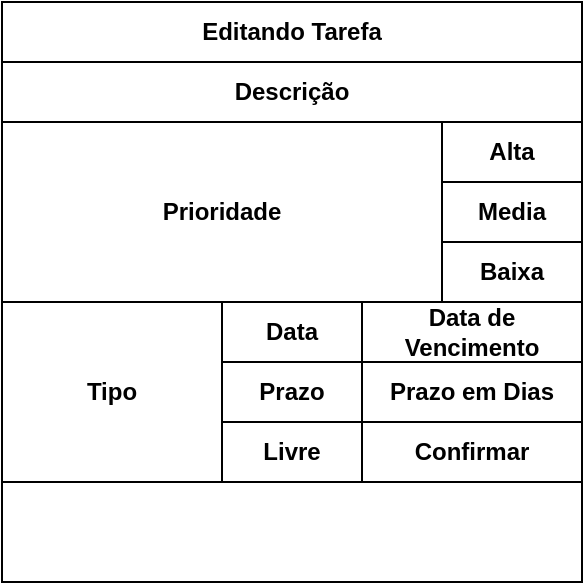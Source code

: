 <mxfile version="24.2.5" type="device">
  <diagram name="Página-1" id="tJrTRpT0qv_ZpRUygz8z">
    <mxGraphModel dx="1050" dy="621" grid="1" gridSize="10" guides="1" tooltips="1" connect="1" arrows="1" fold="1" page="1" pageScale="1" pageWidth="827" pageHeight="1169" math="0" shadow="0">
      <root>
        <mxCell id="0" />
        <mxCell id="1" parent="0" />
        <mxCell id="YsFS3BmqM06yeEB5Xhy7-1" value="" style="whiteSpace=wrap;html=1;aspect=fixed;" vertex="1" parent="1">
          <mxGeometry x="240" y="160" width="290" height="290" as="geometry" />
        </mxCell>
        <mxCell id="YsFS3BmqM06yeEB5Xhy7-2" value="&lt;b&gt;Editando Tarefa&lt;/b&gt;" style="rounded=0;whiteSpace=wrap;html=1;" vertex="1" parent="1">
          <mxGeometry x="240" y="160" width="290" height="30" as="geometry" />
        </mxCell>
        <mxCell id="YsFS3BmqM06yeEB5Xhy7-3" value="&lt;b&gt;Descrição&lt;/b&gt;" style="rounded=0;whiteSpace=wrap;html=1;" vertex="1" parent="1">
          <mxGeometry x="240" y="190" width="290" height="30" as="geometry" />
        </mxCell>
        <mxCell id="YsFS3BmqM06yeEB5Xhy7-4" value="&lt;b&gt;Prioridade&lt;/b&gt;" style="rounded=0;whiteSpace=wrap;html=1;" vertex="1" parent="1">
          <mxGeometry x="240" y="220" width="220" height="90" as="geometry" />
        </mxCell>
        <mxCell id="YsFS3BmqM06yeEB5Xhy7-5" value="&lt;b&gt;Alta&lt;/b&gt;" style="rounded=0;whiteSpace=wrap;html=1;" vertex="1" parent="1">
          <mxGeometry x="460" y="220" width="70" height="30" as="geometry" />
        </mxCell>
        <mxCell id="YsFS3BmqM06yeEB5Xhy7-6" value="&lt;b&gt;Media&lt;/b&gt;" style="rounded=0;whiteSpace=wrap;html=1;" vertex="1" parent="1">
          <mxGeometry x="460" y="250" width="70" height="30" as="geometry" />
        </mxCell>
        <mxCell id="YsFS3BmqM06yeEB5Xhy7-7" value="&lt;b&gt;Baixa&lt;/b&gt;" style="rounded=0;whiteSpace=wrap;html=1;" vertex="1" parent="1">
          <mxGeometry x="460" y="280" width="70" height="30" as="geometry" />
        </mxCell>
        <mxCell id="YsFS3BmqM06yeEB5Xhy7-8" value="&lt;b&gt;Tipo&lt;/b&gt;" style="rounded=0;whiteSpace=wrap;html=1;" vertex="1" parent="1">
          <mxGeometry x="240" y="310" width="110" height="90" as="geometry" />
        </mxCell>
        <mxCell id="YsFS3BmqM06yeEB5Xhy7-9" value="&lt;b&gt;Data&lt;/b&gt;" style="rounded=0;whiteSpace=wrap;html=1;" vertex="1" parent="1">
          <mxGeometry x="350" y="310" width="70" height="30" as="geometry" />
        </mxCell>
        <mxCell id="YsFS3BmqM06yeEB5Xhy7-10" value="&lt;b&gt;Prazo&lt;/b&gt;" style="rounded=0;whiteSpace=wrap;html=1;" vertex="1" parent="1">
          <mxGeometry x="350" y="340" width="70" height="30" as="geometry" />
        </mxCell>
        <mxCell id="YsFS3BmqM06yeEB5Xhy7-11" value="&lt;b&gt;Livre&lt;/b&gt;" style="rounded=0;whiteSpace=wrap;html=1;" vertex="1" parent="1">
          <mxGeometry x="350" y="370" width="70" height="30" as="geometry" />
        </mxCell>
        <mxCell id="YsFS3BmqM06yeEB5Xhy7-12" value="&lt;b&gt;Data de Vencimento&lt;/b&gt;" style="rounded=0;whiteSpace=wrap;html=1;" vertex="1" parent="1">
          <mxGeometry x="420" y="310" width="110" height="30" as="geometry" />
        </mxCell>
        <mxCell id="YsFS3BmqM06yeEB5Xhy7-13" value="&lt;b&gt;Prazo em Dias&lt;/b&gt;" style="rounded=0;whiteSpace=wrap;html=1;" vertex="1" parent="1">
          <mxGeometry x="420" y="340" width="110" height="30" as="geometry" />
        </mxCell>
        <mxCell id="YsFS3BmqM06yeEB5Xhy7-14" value="&lt;b&gt;Confirmar&lt;/b&gt;" style="rounded=0;whiteSpace=wrap;html=1;" vertex="1" parent="1">
          <mxGeometry x="420" y="370" width="110" height="30" as="geometry" />
        </mxCell>
      </root>
    </mxGraphModel>
  </diagram>
</mxfile>
